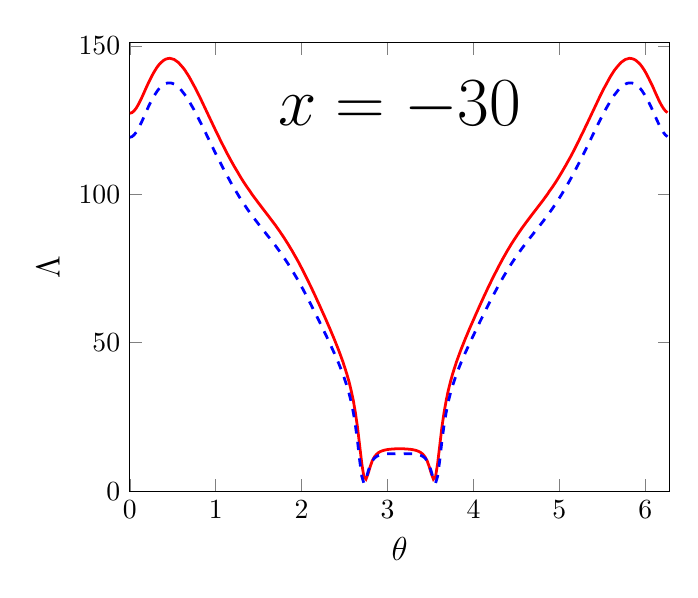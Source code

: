 \begin{tikzpicture}[scale=1]

  \begin{axis}[
    xmin = 0,
    xmax = 6.283,
    ymin = 0,
    ymax = 151,
    xlabel = {\large $\theta$},
    ylabel = {\large ${\Lambda}$},
    ylabel near ticks,
    title style={at={(0.5,0.9)},anchor=north},
    title = {\Huge $x = -30$},
  ]

\addplot[red,line width=1pt] coordinates{
(0.0e+00,1.273e+02)
(2.454e-02,1.275e+02)
(4.909e-02,1.281e+02)
(7.363e-02,1.29e+02)
(9.818e-02,1.302e+02)
(1.227e-01,1.316e+02)
(1.473e-01,1.331e+02)
(1.718e-01,1.347e+02)
(1.964e-01,1.363e+02)
(2.209e-01,1.378e+02)
(2.454e-01,1.392e+02)
(2.7e-01,1.406e+02)
(2.945e-01,1.418e+02)
(3.191e-01,1.429e+02)
(3.436e-01,1.438e+02)
(3.682e-01,1.445e+02)
(3.927e-01,1.451e+02)
(4.172e-01,1.455e+02)
(4.418e-01,1.457e+02)
(4.663e-01,1.458e+02)
(4.909e-01,1.456e+02)
(5.154e-01,1.454e+02)
(5.4e-01,1.449e+02)
(5.645e-01,1.444e+02)
(5.891e-01,1.436e+02)
(6.136e-01,1.428e+02)
(6.381e-01,1.419e+02)
(6.627e-01,1.408e+02)
(6.872e-01,1.397e+02)
(7.118e-01,1.384e+02)
(7.363e-01,1.371e+02)
(7.609e-01,1.358e+02)
(7.854e-01,1.344e+02)
(8.099e-01,1.33e+02)
(8.345e-01,1.315e+02)
(8.59e-01,1.3e+02)
(8.836e-01,1.285e+02)
(9.081e-01,1.27e+02)
(9.327e-01,1.255e+02)
(9.572e-01,1.24e+02)
(9.818e-01,1.225e+02)
(1.006e+00,1.21e+02)
(1.031e+00,1.196e+02)
(1.055e+00,1.181e+02)
(1.08e+00,1.167e+02)
(1.105e+00,1.153e+02)
(1.129e+00,1.139e+02)
(1.154e+00,1.126e+02)
(1.178e+00,1.113e+02)
(1.203e+00,1.1e+02)
(1.227e+00,1.088e+02)
(1.252e+00,1.076e+02)
(1.276e+00,1.064e+02)
(1.301e+00,1.052e+02)
(1.325e+00,1.041e+02)
(1.35e+00,1.03e+02)
(1.374e+00,1.02e+02)
(1.399e+00,1.01e+02)
(1.423e+00,9.994e+01)
(1.448e+00,9.897e+01)
(1.473e+00,9.8e+01)
(1.497e+00,9.706e+01)
(1.522e+00,9.612e+01)
(1.546e+00,9.52e+01)
(1.571e+00,9.427e+01)
(1.595e+00,9.336e+01)
(1.62e+00,9.242e+01)
(1.644e+00,9.149e+01)
(1.669e+00,9.054e+01)
(1.694e+00,8.958e+01)
(1.718e+00,8.859e+01)
(1.743e+00,8.758e+01)
(1.767e+00,8.654e+01)
(1.792e+00,8.548e+01)
(1.816e+00,8.438e+01)
(1.841e+00,8.325e+01)
(1.865e+00,8.209e+01)
(1.89e+00,8.09e+01)
(1.914e+00,7.966e+01)
(1.939e+00,7.84e+01)
(1.964e+00,7.71e+01)
(1.988e+00,7.577e+01)
(2.013e+00,7.44e+01)
(2.037e+00,7.301e+01)
(2.062e+00,7.158e+01)
(2.086e+00,7.013e+01)
(2.111e+00,6.866e+01)
(2.135e+00,6.716e+01)
(2.16e+00,6.564e+01)
(2.184e+00,6.41e+01)
(2.209e+00,6.254e+01)
(2.233e+00,6.096e+01)
(2.258e+00,5.937e+01)
(2.283e+00,5.776e+01)
(2.307e+00,5.614e+01)
(2.332e+00,5.449e+01)
(2.356e+00,5.282e+01)
(2.381e+00,5.11e+01)
(2.405e+00,4.935e+01)
(2.43e+00,4.754e+01)
(2.454e+00,4.565e+01)
(2.479e+00,4.367e+01)
(2.503e+00,4.155e+01)
(2.528e+00,3.925e+01)
(2.553e+00,3.671e+01)
(2.577e+00,3.381e+01)
(2.602e+00,3.043e+01)
(2.626e+00,2.635e+01)
(2.651e+00,2.136e+01)
(2.675e+00,1.542e+01)
(2.7e+00,9.291e+00)
(2.724e+00,4.921e+00)
(2.749e+00,4.034e+00)
(2.773e+00,5.857e+00)
(2.798e+00,8.275e+00)
(2.822e+00,1.023e+01)
(2.847e+00,1.155e+01)
(2.872e+00,1.243e+01)
(2.896e+00,1.3e+01)
(2.921e+00,1.34e+01)
(2.945e+00,1.366e+01)
(2.97e+00,1.386e+01)
(2.994e+00,1.399e+01)
(3.019e+00,1.41e+01)
(3.043e+00,1.416e+01)
(3.068e+00,1.423e+01)
(3.092e+00,1.425e+01)
(3.117e+00,1.428e+01)
(3.142e+00,1.427e+01)
(3.166e+00,1.428e+01)
(3.191e+00,1.425e+01)
(3.215e+00,1.423e+01)
(3.24e+00,1.416e+01)
(3.264e+00,1.41e+01)
(3.289e+00,1.399e+01)
(3.313e+00,1.386e+01)
(3.338e+00,1.366e+01)
(3.362e+00,1.34e+01)
(3.387e+00,1.3e+01)
(3.412e+00,1.243e+01)
(3.436e+00,1.155e+01)
(3.461e+00,1.023e+01)
(3.485e+00,8.275e+00)
(3.51e+00,5.857e+00)
(3.534e+00,4.034e+00)
(3.559e+00,4.921e+00)
(3.583e+00,9.291e+00)
(3.608e+00,1.542e+01)
(3.632e+00,2.136e+01)
(3.657e+00,2.635e+01)
(3.682e+00,3.043e+01)
(3.706e+00,3.381e+01)
(3.731e+00,3.671e+01)
(3.755e+00,3.925e+01)
(3.78e+00,4.155e+01)
(3.804e+00,4.367e+01)
(3.829e+00,4.565e+01)
(3.853e+00,4.754e+01)
(3.878e+00,4.935e+01)
(3.902e+00,5.11e+01)
(3.927e+00,5.282e+01)
(3.951e+00,5.449e+01)
(3.976e+00,5.614e+01)
(4.001e+00,5.776e+01)
(4.025e+00,5.937e+01)
(4.05e+00,6.096e+01)
(4.074e+00,6.254e+01)
(4.099e+00,6.41e+01)
(4.123e+00,6.564e+01)
(4.148e+00,6.716e+01)
(4.172e+00,6.866e+01)
(4.197e+00,7.013e+01)
(4.221e+00,7.158e+01)
(4.246e+00,7.301e+01)
(4.271e+00,7.44e+01)
(4.295e+00,7.577e+01)
(4.32e+00,7.71e+01)
(4.344e+00,7.84e+01)
(4.369e+00,7.966e+01)
(4.393e+00,8.09e+01)
(4.418e+00,8.209e+01)
(4.442e+00,8.325e+01)
(4.467e+00,8.438e+01)
(4.492e+00,8.548e+01)
(4.516e+00,8.654e+01)
(4.541e+00,8.758e+01)
(4.565e+00,8.859e+01)
(4.59e+00,8.958e+01)
(4.614e+00,9.054e+01)
(4.639e+00,9.149e+01)
(4.663e+00,9.242e+01)
(4.688e+00,9.336e+01)
(4.712e+00,9.427e+01)
(4.737e+00,9.52e+01)
(4.761e+00,9.612e+01)
(4.786e+00,9.706e+01)
(4.811e+00,9.8e+01)
(4.835e+00,9.897e+01)
(4.86e+00,9.994e+01)
(4.884e+00,1.01e+02)
(4.909e+00,1.02e+02)
(4.933e+00,1.03e+02)
(4.958e+00,1.041e+02)
(4.982e+00,1.052e+02)
(5.007e+00,1.064e+02)
(5.032e+00,1.076e+02)
(5.056e+00,1.088e+02)
(5.08e+00,1.1e+02)
(5.105e+00,1.113e+02)
(5.13e+00,1.126e+02)
(5.154e+00,1.139e+02)
(5.179e+00,1.153e+02)
(5.203e+00,1.167e+02)
(5.228e+00,1.181e+02)
(5.252e+00,1.196e+02)
(5.277e+00,1.21e+02)
(5.301e+00,1.225e+02)
(5.326e+00,1.24e+02)
(5.351e+00,1.255e+02)
(5.375e+00,1.27e+02)
(5.4e+00,1.285e+02)
(5.424e+00,1.3e+02)
(5.449e+00,1.315e+02)
(5.473e+00,1.33e+02)
(5.498e+00,1.344e+02)
(5.522e+00,1.358e+02)
(5.547e+00,1.371e+02)
(5.571e+00,1.384e+02)
(5.596e+00,1.397e+02)
(5.62e+00,1.408e+02)
(5.645e+00,1.419e+02)
(5.67e+00,1.428e+02)
(5.694e+00,1.436e+02)
(5.719e+00,1.444e+02)
(5.743e+00,1.449e+02)
(5.768e+00,1.454e+02)
(5.792e+00,1.456e+02)
(5.817e+00,1.458e+02)
(5.841e+00,1.457e+02)
(5.866e+00,1.455e+02)
(5.891e+00,1.451e+02)
(5.915e+00,1.445e+02)
(5.94e+00,1.438e+02)
(5.964e+00,1.429e+02)
(5.989e+00,1.418e+02)
(6.013e+00,1.406e+02)
(6.038e+00,1.392e+02)
(6.062e+00,1.378e+02)
(6.087e+00,1.363e+02)
(6.111e+00,1.347e+02)
(6.136e+00,1.331e+02)
(6.16e+00,1.316e+02)
(6.185e+00,1.302e+02)
(6.21e+00,1.29e+02)
(6.234e+00,1.281e+02)
(6.259e+00,1.275e+02)
};



\addplot[blue,dashed,line width=1pt] coordinates{
(0.0e+00,1.192e+02)
(2.454e-02,1.194e+02)
(4.909e-02,1.2e+02)
(7.363e-02,1.209e+02)
(9.818e-02,1.221e+02)
(1.227e-01,1.235e+02)
(1.473e-01,1.25e+02)
(1.718e-01,1.266e+02)
(1.964e-01,1.282e+02)
(2.209e-01,1.298e+02)
(2.454e-01,1.312e+02)
(2.7e-01,1.325e+02)
(2.945e-01,1.337e+02)
(3.191e-01,1.348e+02)
(3.436e-01,1.357e+02)
(3.682e-01,1.364e+02)
(3.927e-01,1.369e+02)
(4.172e-01,1.373e+02)
(4.418e-01,1.375e+02)
(4.663e-01,1.375e+02)
(4.909e-01,1.374e+02)
(5.154e-01,1.371e+02)
(5.4e-01,1.367e+02)
(5.645e-01,1.361e+02)
(5.891e-01,1.354e+02)
(6.136e-01,1.345e+02)
(6.381e-01,1.336e+02)
(6.627e-01,1.326e+02)
(6.872e-01,1.315e+02)
(7.118e-01,1.302e+02)
(7.363e-01,1.29e+02)
(7.609e-01,1.277e+02)
(7.854e-01,1.263e+02)
(8.099e-01,1.249e+02)
(8.345e-01,1.235e+02)
(8.59e-01,1.22e+02)
(8.836e-01,1.206e+02)
(9.081e-01,1.191e+02)
(9.327e-01,1.177e+02)
(9.572e-01,1.162e+02)
(9.818e-01,1.147e+02)
(1.006e+00,1.133e+02)
(1.031e+00,1.119e+02)
(1.055e+00,1.105e+02)
(1.08e+00,1.091e+02)
(1.105e+00,1.077e+02)
(1.129e+00,1.064e+02)
(1.154e+00,1.051e+02)
(1.178e+00,1.038e+02)
(1.203e+00,1.026e+02)
(1.227e+00,1.014e+02)
(1.252e+00,1.002e+02)
(1.276e+00,9.903e+01)
(1.301e+00,9.792e+01)
(1.325e+00,9.683e+01)
(1.35e+00,9.578e+01)
(1.374e+00,9.475e+01)
(1.399e+00,9.375e+01)
(1.423e+00,9.278e+01)
(1.448e+00,9.182e+01)
(1.473e+00,9.089e+01)
(1.497e+00,8.997e+01)
(1.522e+00,8.907e+01)
(1.546e+00,8.817e+01)
(1.571e+00,8.727e+01)
(1.595e+00,8.638e+01)
(1.62e+00,8.548e+01)
(1.644e+00,8.457e+01)
(1.669e+00,8.366e+01)
(1.694e+00,8.272e+01)
(1.718e+00,8.177e+01)
(1.743e+00,8.079e+01)
(1.767e+00,7.979e+01)
(1.792e+00,7.876e+01)
(1.816e+00,7.77e+01)
(1.841e+00,7.661e+01)
(1.865e+00,7.55e+01)
(1.89e+00,7.434e+01)
(1.914e+00,7.316e+01)
(1.939e+00,7.195e+01)
(1.964e+00,7.071e+01)
(1.988e+00,6.944e+01)
(2.013e+00,6.814e+01)
(2.037e+00,6.681e+01)
(2.062e+00,6.546e+01)
(2.086e+00,6.409e+01)
(2.111e+00,6.269e+01)
(2.135e+00,6.128e+01)
(2.16e+00,5.986e+01)
(2.184e+00,5.841e+01)
(2.209e+00,5.696e+01)
(2.233e+00,5.55e+01)
(2.258e+00,5.402e+01)
(2.283e+00,5.254e+01)
(2.307e+00,5.104e+01)
(2.332e+00,4.952e+01)
(2.356e+00,4.798e+01)
(2.381e+00,4.641e+01)
(2.405e+00,4.479e+01)
(2.43e+00,4.313e+01)
(2.454e+00,4.138e+01)
(2.479e+00,3.953e+01)
(2.503e+00,3.753e+01)
(2.528e+00,3.533e+01)
(2.553e+00,3.284e+01)
(2.577e+00,2.995e+01)
(2.602e+00,2.644e+01)
(2.626e+00,2.21e+01)
(2.651e+00,1.668e+01)
(2.675e+00,1.045e+01)
(2.7e+00,5.016e+00)
(2.724e+00,2.709e+00)
(2.749e+00,4.021e+00)
(2.773e+00,6.567e+00)
(2.798e+00,8.781e+00)
(2.822e+00,1.021e+01)
(2.847e+00,1.113e+01)
(2.872e+00,1.168e+01)
(2.896e+00,1.205e+01)
(2.921e+00,1.226e+01)
(2.945e+00,1.242e+01)
(2.97e+00,1.249e+01)
(2.994e+00,1.257e+01)
(3.019e+00,1.258e+01)
(3.043e+00,1.262e+01)
(3.068e+00,1.26e+01)
(3.092e+00,1.263e+01)
(3.117e+00,1.261e+01)
(3.142e+00,1.263e+01)
(3.166e+00,1.261e+01)
(3.191e+00,1.263e+01)
(3.215e+00,1.26e+01)
(3.24e+00,1.262e+01)
(3.264e+00,1.258e+01)
(3.289e+00,1.257e+01)
(3.313e+00,1.249e+01)
(3.338e+00,1.242e+01)
(3.362e+00,1.226e+01)
(3.387e+00,1.205e+01)
(3.412e+00,1.168e+01)
(3.436e+00,1.113e+01)
(3.461e+00,1.021e+01)
(3.485e+00,8.781e+00)
(3.51e+00,6.567e+00)
(3.534e+00,4.021e+00)
(3.559e+00,2.709e+00)
(3.583e+00,5.016e+00)
(3.608e+00,1.045e+01)
(3.632e+00,1.668e+01)
(3.657e+00,2.21e+01)
(3.682e+00,2.644e+01)
(3.706e+00,2.995e+01)
(3.731e+00,3.284e+01)
(3.755e+00,3.533e+01)
(3.78e+00,3.753e+01)
(3.804e+00,3.953e+01)
(3.829e+00,4.138e+01)
(3.853e+00,4.313e+01)
(3.878e+00,4.479e+01)
(3.902e+00,4.641e+01)
(3.927e+00,4.798e+01)
(3.951e+00,4.952e+01)
(3.976e+00,5.104e+01)
(4.001e+00,5.254e+01)
(4.025e+00,5.402e+01)
(4.05e+00,5.55e+01)
(4.074e+00,5.696e+01)
(4.099e+00,5.841e+01)
(4.123e+00,5.986e+01)
(4.148e+00,6.128e+01)
(4.172e+00,6.269e+01)
(4.197e+00,6.409e+01)
(4.221e+00,6.546e+01)
(4.246e+00,6.681e+01)
(4.271e+00,6.814e+01)
(4.295e+00,6.944e+01)
(4.32e+00,7.071e+01)
(4.344e+00,7.195e+01)
(4.369e+00,7.316e+01)
(4.393e+00,7.434e+01)
(4.418e+00,7.55e+01)
(4.442e+00,7.661e+01)
(4.467e+00,7.77e+01)
(4.492e+00,7.876e+01)
(4.516e+00,7.979e+01)
(4.541e+00,8.079e+01)
(4.565e+00,8.177e+01)
(4.59e+00,8.272e+01)
(4.614e+00,8.366e+01)
(4.639e+00,8.457e+01)
(4.663e+00,8.548e+01)
(4.688e+00,8.638e+01)
(4.712e+00,8.727e+01)
(4.737e+00,8.817e+01)
(4.761e+00,8.907e+01)
(4.786e+00,8.997e+01)
(4.811e+00,9.089e+01)
(4.835e+00,9.182e+01)
(4.86e+00,9.278e+01)
(4.884e+00,9.375e+01)
(4.909e+00,9.475e+01)
(4.933e+00,9.578e+01)
(4.958e+00,9.683e+01)
(4.982e+00,9.792e+01)
(5.007e+00,9.903e+01)
(5.032e+00,1.002e+02)
(5.056e+00,1.014e+02)
(5.08e+00,1.026e+02)
(5.105e+00,1.038e+02)
(5.13e+00,1.051e+02)
(5.154e+00,1.064e+02)
(5.179e+00,1.077e+02)
(5.203e+00,1.091e+02)
(5.228e+00,1.105e+02)
(5.252e+00,1.119e+02)
(5.277e+00,1.133e+02)
(5.301e+00,1.147e+02)
(5.326e+00,1.162e+02)
(5.351e+00,1.177e+02)
(5.375e+00,1.191e+02)
(5.4e+00,1.206e+02)
(5.424e+00,1.22e+02)
(5.449e+00,1.235e+02)
(5.473e+00,1.249e+02)
(5.498e+00,1.263e+02)
(5.522e+00,1.277e+02)
(5.547e+00,1.29e+02)
(5.571e+00,1.302e+02)
(5.596e+00,1.315e+02)
(5.62e+00,1.326e+02)
(5.645e+00,1.336e+02)
(5.67e+00,1.345e+02)
(5.694e+00,1.354e+02)
(5.719e+00,1.361e+02)
(5.743e+00,1.367e+02)
(5.768e+00,1.371e+02)
(5.792e+00,1.374e+02)
(5.817e+00,1.375e+02)
(5.841e+00,1.375e+02)
(5.866e+00,1.373e+02)
(5.891e+00,1.369e+02)
(5.915e+00,1.364e+02)
(5.94e+00,1.357e+02)
(5.964e+00,1.348e+02)
(5.989e+00,1.337e+02)
(6.013e+00,1.325e+02)
(6.038e+00,1.312e+02)
(6.062e+00,1.298e+02)
(6.087e+00,1.282e+02)
(6.111e+00,1.266e+02)
(6.136e+00,1.25e+02)
(6.16e+00,1.235e+02)
(6.185e+00,1.221e+02)
(6.21e+00,1.209e+02)
(6.234e+00,1.2e+02)
(6.259e+00,1.194e+02)
};

\end{axis}


\end{tikzpicture}
